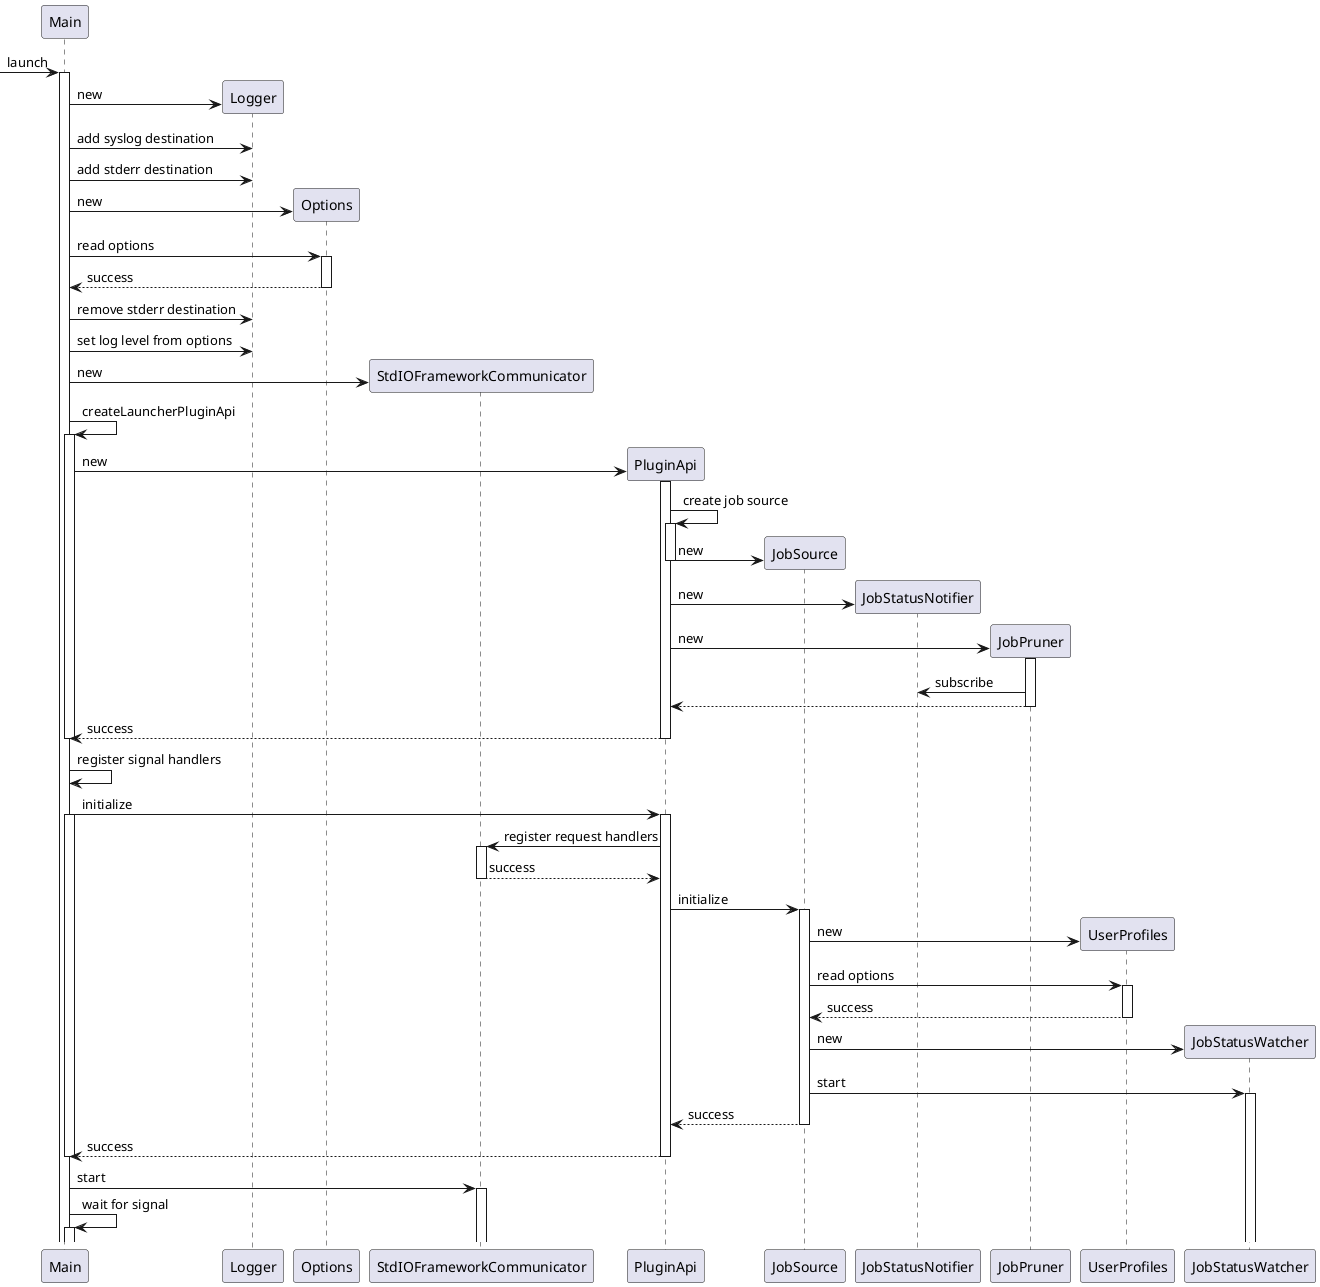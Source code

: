 @startuml

[-> Main : launch
activate Main

create Logger
Main -> Logger : new
Main -> Logger : add syslog destination
Main -> Logger : add stderr destination

create Options
Main -> Options : new
Main -> Options ++ : read options
Main <-- Options -- : success

Main -> Logger : remove stderr destination
Main -> Logger : set log level from options

create StdIOFrameworkCommunicator
Main -> StdIOFrameworkCommunicator : new

Main -> Main ++ : createLauncherPluginApi
create PluginApi
Main -> PluginApi ++ : new

PluginApi -> PluginApi ++ : create job source
create JobSource
PluginApi -> JobSource : new
deactivate PluginApi

create JobStatusNotifier
PluginApi -> JobStatusNotifier : new

create JobPruner
PluginApi -> JobPruner ++ : new
JobPruner -> JobStatusNotifier : subscribe
PluginApi <-- JobPruner --

Main <-- PluginApi -- : success
deactivate Main

Main -> Main : register signal handlers

Main -> PluginApi  ++ : initialize
activate Main
StdIOFrameworkCommunicator <- PluginApi ++ : register request handlers
StdIOFrameworkCommunicator --> PluginApi -- : success

PluginApi -> JobSource ++ : initialize

create UserProfiles
JobSource -> UserProfiles : new
JobSource -> UserProfiles ++ : read options
JobSource <-- UserProfiles -- : success

create JobStatusWatcher
JobSource -> JobStatusWatcher : new
JobSource -> JobStatusWatcher ++ : start

PluginApi <-- JobSource -- : success
Main <-- PluginApi -- : success
deactivate Main

Main -> StdIOFrameworkCommunicator ++ : start

Main -> Main ++ : wait for signal

@enduml
